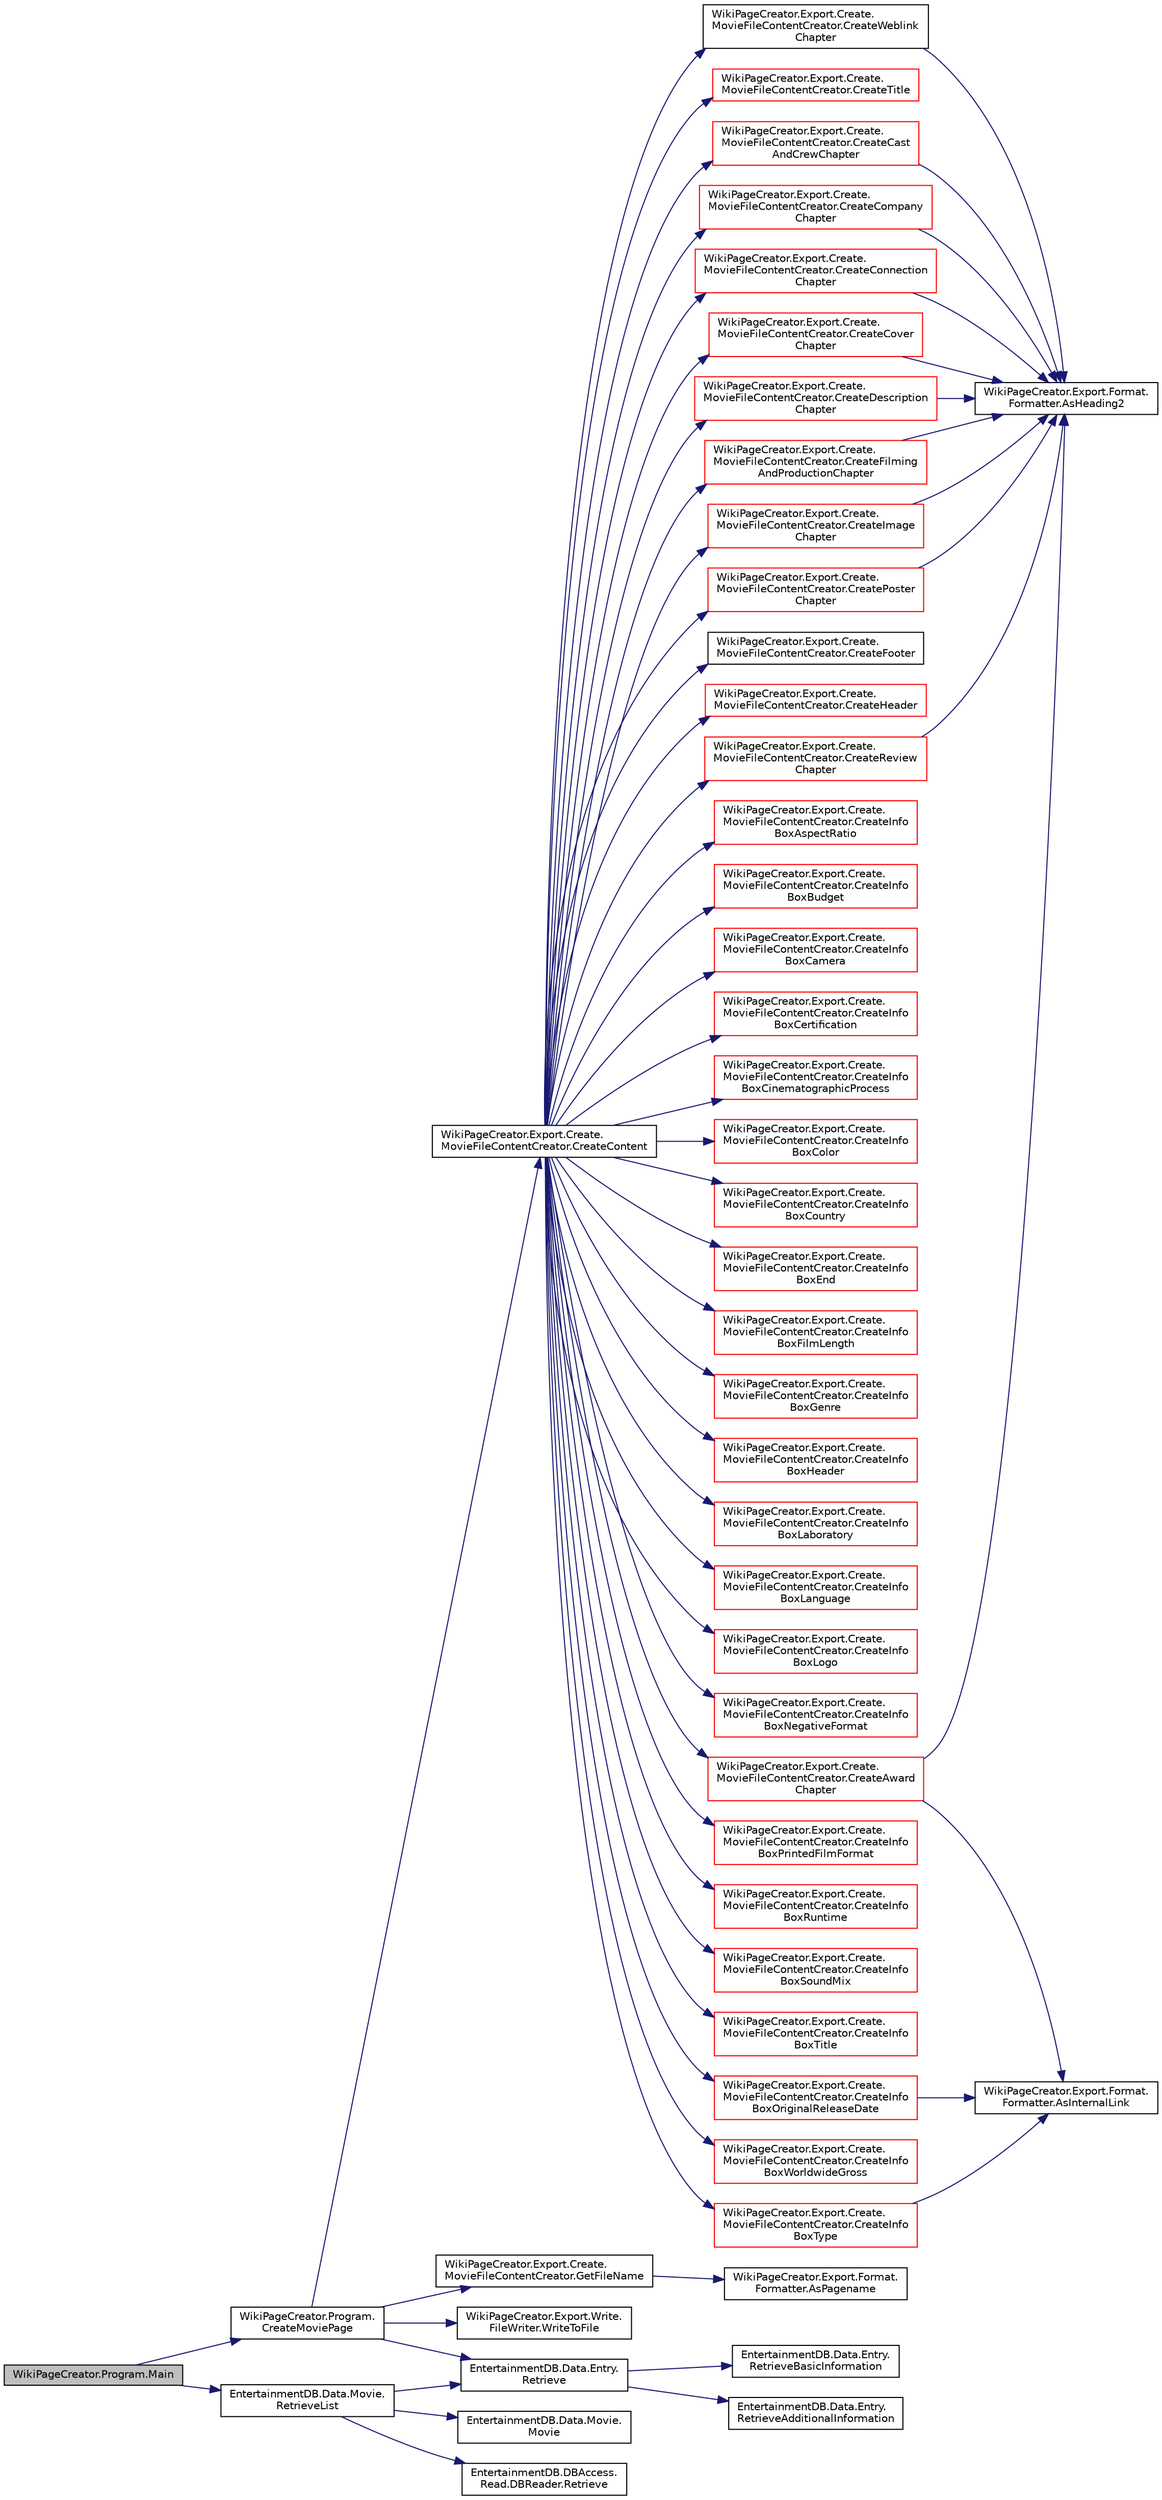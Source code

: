 digraph "WikiPageCreator.Program.Main"
{
 // LATEX_PDF_SIZE
  edge [fontname="Helvetica",fontsize="10",labelfontname="Helvetica",labelfontsize="10"];
  node [fontname="Helvetica",fontsize="10",shape=record];
  rankdir="LR";
  Node1 [label="WikiPageCreator.Program.Main",height=0.2,width=0.4,color="black", fillcolor="grey75", style="filled", fontcolor="black",tooltip=" "];
  Node1 -> Node2 [color="midnightblue",fontsize="10",style="solid",fontname="Helvetica"];
  Node2 [label="WikiPageCreator.Program.\lCreateMoviePage",height=0.2,width=0.4,color="black", fillcolor="white", style="filled",URL="$d4/dad/class_wiki_page_creator_1_1_program.html#ad9aabd874a8e9ba2055481388bbfdfed",tooltip="Creates a movie page with the specified parameters."];
  Node2 -> Node3 [color="midnightblue",fontsize="10",style="solid",fontname="Helvetica"];
  Node3 [label="WikiPageCreator.Export.Create.\lMovieFileContentCreator.CreateContent",height=0.2,width=0.4,color="black", fillcolor="white", style="filled",URL="$d3/d8e/class_wiki_page_creator_1_1_export_1_1_create_1_1_movie_file_content_creator.html#a0fd22514d4f74e7daa41c65fdb67f829",tooltip="Creates the formatted content of the movie page."];
  Node3 -> Node4 [color="midnightblue",fontsize="10",style="solid",fontname="Helvetica"];
  Node4 [label="WikiPageCreator.Export.Create.\lMovieFileContentCreator.CreateAward\lChapter",height=0.2,width=0.4,color="red", fillcolor="white", style="filled",URL="$d3/d8e/class_wiki_page_creator_1_1_export_1_1_create_1_1_movie_file_content_creator.html#a52cf1c2bf9d3ceff4b434fe6f0e05958",tooltip="Creates the formatted award chapter of the movie page."];
  Node4 -> Node5 [color="midnightblue",fontsize="10",style="solid",fontname="Helvetica"];
  Node5 [label="WikiPageCreator.Export.Format.\lFormatter.AsHeading2",height=0.2,width=0.4,color="black", fillcolor="white", style="filled",URL="$d3/d2c/class_wiki_page_creator_1_1_export_1_1_format_1_1_formatter.html#a798f74c62024dd440563e736f818186c",tooltip="Formats the given text as a level 2 heading."];
  Node4 -> Node6 [color="midnightblue",fontsize="10",style="solid",fontname="Helvetica"];
  Node6 [label="WikiPageCreator.Export.Format.\lFormatter.AsInternalLink",height=0.2,width=0.4,color="black", fillcolor="white", style="filled",URL="$d3/d2c/class_wiki_page_creator_1_1_export_1_1_format_1_1_formatter.html#acb66b112b66da200e5eb193345c65e55",tooltip="Formats the given parameters as an internal link."];
  Node3 -> Node9 [color="midnightblue",fontsize="10",style="solid",fontname="Helvetica"];
  Node9 [label="WikiPageCreator.Export.Create.\lMovieFileContentCreator.CreateCast\lAndCrewChapter",height=0.2,width=0.4,color="red", fillcolor="white", style="filled",URL="$d3/d8e/class_wiki_page_creator_1_1_export_1_1_create_1_1_movie_file_content_creator.html#afa7bcab002351c3c08adf8b30ca9b4fc",tooltip="Creates the formatted cast and crew chapter of the movie page."];
  Node9 -> Node5 [color="midnightblue",fontsize="10",style="solid",fontname="Helvetica"];
  Node3 -> Node13 [color="midnightblue",fontsize="10",style="solid",fontname="Helvetica"];
  Node13 [label="WikiPageCreator.Export.Create.\lMovieFileContentCreator.CreateCompany\lChapter",height=0.2,width=0.4,color="red", fillcolor="white", style="filled",URL="$d3/d8e/class_wiki_page_creator_1_1_export_1_1_create_1_1_movie_file_content_creator.html#a78512b398a8ba3a22e2e809060590eef",tooltip="Creates the formatted company chapter of the movie page."];
  Node13 -> Node5 [color="midnightblue",fontsize="10",style="solid",fontname="Helvetica"];
  Node3 -> Node16 [color="midnightblue",fontsize="10",style="solid",fontname="Helvetica"];
  Node16 [label="WikiPageCreator.Export.Create.\lMovieFileContentCreator.CreateConnection\lChapter",height=0.2,width=0.4,color="red", fillcolor="white", style="filled",URL="$d3/d8e/class_wiki_page_creator_1_1_export_1_1_create_1_1_movie_file_content_creator.html#a76b21d2f3de8fcafa0e2355d6ec511fd",tooltip="Creates the formatted connection chapter of the movie page."];
  Node16 -> Node5 [color="midnightblue",fontsize="10",style="solid",fontname="Helvetica"];
  Node3 -> Node18 [color="midnightblue",fontsize="10",style="solid",fontname="Helvetica"];
  Node18 [label="WikiPageCreator.Export.Create.\lMovieFileContentCreator.CreateCover\lChapter",height=0.2,width=0.4,color="red", fillcolor="white", style="filled",URL="$d3/d8e/class_wiki_page_creator_1_1_export_1_1_create_1_1_movie_file_content_creator.html#a0dec1d92fcbcc5f74994c59055b5724d",tooltip="Creates the formatted cover chapter of the movie page."];
  Node18 -> Node5 [color="midnightblue",fontsize="10",style="solid",fontname="Helvetica"];
  Node3 -> Node22 [color="midnightblue",fontsize="10",style="solid",fontname="Helvetica"];
  Node22 [label="WikiPageCreator.Export.Create.\lMovieFileContentCreator.CreateDescription\lChapter",height=0.2,width=0.4,color="red", fillcolor="white", style="filled",URL="$d3/d8e/class_wiki_page_creator_1_1_export_1_1_create_1_1_movie_file_content_creator.html#adf4e2605441dda3c60649d19a796491a",tooltip="Creates the formatted description chapter of the movie page."];
  Node22 -> Node5 [color="midnightblue",fontsize="10",style="solid",fontname="Helvetica"];
  Node3 -> Node24 [color="midnightblue",fontsize="10",style="solid",fontname="Helvetica"];
  Node24 [label="WikiPageCreator.Export.Create.\lMovieFileContentCreator.CreateFilming\lAndProductionChapter",height=0.2,width=0.4,color="red", fillcolor="white", style="filled",URL="$d3/d8e/class_wiki_page_creator_1_1_export_1_1_create_1_1_movie_file_content_creator.html#a9b1bcaef08616cc0c849ebc9e51ad84b",tooltip="Creates the formatted filming and production chapter of the movie page."];
  Node24 -> Node5 [color="midnightblue",fontsize="10",style="solid",fontname="Helvetica"];
  Node3 -> Node25 [color="midnightblue",fontsize="10",style="solid",fontname="Helvetica"];
  Node25 [label="WikiPageCreator.Export.Create.\lMovieFileContentCreator.CreateFooter",height=0.2,width=0.4,color="black", fillcolor="white", style="filled",URL="$d3/d8e/class_wiki_page_creator_1_1_export_1_1_create_1_1_movie_file_content_creator.html#a364cb947db34989409fe9c7fdce53194",tooltip="Creates the formatted footer of the movie page."];
  Node3 -> Node26 [color="midnightblue",fontsize="10",style="solid",fontname="Helvetica"];
  Node26 [label="WikiPageCreator.Export.Create.\lMovieFileContentCreator.CreateHeader",height=0.2,width=0.4,color="red", fillcolor="white", style="filled",URL="$d3/d8e/class_wiki_page_creator_1_1_export_1_1_create_1_1_movie_file_content_creator.html#ab646a554ffd0ad419742069286951477",tooltip="Creates the formatted header of the movie page."];
  Node3 -> Node31 [color="midnightblue",fontsize="10",style="solid",fontname="Helvetica"];
  Node31 [label="WikiPageCreator.Export.Create.\lMovieFileContentCreator.CreateImage\lChapter",height=0.2,width=0.4,color="red", fillcolor="white", style="filled",URL="$d3/d8e/class_wiki_page_creator_1_1_export_1_1_create_1_1_movie_file_content_creator.html#ae66c106f24ffac9e8697ed6776c519da",tooltip="Creates the formatted image chapter of the movie page."];
  Node31 -> Node5 [color="midnightblue",fontsize="10",style="solid",fontname="Helvetica"];
  Node3 -> Node32 [color="midnightblue",fontsize="10",style="solid",fontname="Helvetica"];
  Node32 [label="WikiPageCreator.Export.Create.\lMovieFileContentCreator.CreateInfo\lBoxAspectRatio",height=0.2,width=0.4,color="red", fillcolor="white", style="filled",URL="$d3/d8e/class_wiki_page_creator_1_1_export_1_1_create_1_1_movie_file_content_creator.html#a0669c45bd241ea06649888e5ac8e5eea",tooltip="Creates the formatted infobox aspect ratio field of the movie page."];
  Node3 -> Node33 [color="midnightblue",fontsize="10",style="solid",fontname="Helvetica"];
  Node33 [label="WikiPageCreator.Export.Create.\lMovieFileContentCreator.CreateInfo\lBoxBudget",height=0.2,width=0.4,color="red", fillcolor="white", style="filled",URL="$d3/d8e/class_wiki_page_creator_1_1_export_1_1_create_1_1_movie_file_content_creator.html#a7fe90a619c933d7306feedb0af910958",tooltip="Creates the formatted infobox budget field of the movie page."];
  Node3 -> Node34 [color="midnightblue",fontsize="10",style="solid",fontname="Helvetica"];
  Node34 [label="WikiPageCreator.Export.Create.\lMovieFileContentCreator.CreateInfo\lBoxCamera",height=0.2,width=0.4,color="red", fillcolor="white", style="filled",URL="$d3/d8e/class_wiki_page_creator_1_1_export_1_1_create_1_1_movie_file_content_creator.html#ad470ae5544f0ffd397c5bd53cb2711df",tooltip="Creates the formatted infobox camera field of the movie page."];
  Node3 -> Node35 [color="midnightblue",fontsize="10",style="solid",fontname="Helvetica"];
  Node35 [label="WikiPageCreator.Export.Create.\lMovieFileContentCreator.CreateInfo\lBoxCertification",height=0.2,width=0.4,color="red", fillcolor="white", style="filled",URL="$d3/d8e/class_wiki_page_creator_1_1_export_1_1_create_1_1_movie_file_content_creator.html#a595d21c15f24507b3e7843c9257a3eab",tooltip="Creates the formatted infobox certification field of the movie page."];
  Node3 -> Node36 [color="midnightblue",fontsize="10",style="solid",fontname="Helvetica"];
  Node36 [label="WikiPageCreator.Export.Create.\lMovieFileContentCreator.CreateInfo\lBoxCinematographicProcess",height=0.2,width=0.4,color="red", fillcolor="white", style="filled",URL="$d3/d8e/class_wiki_page_creator_1_1_export_1_1_create_1_1_movie_file_content_creator.html#aae6f242524a717fc4e0c3502c67d56e5",tooltip="Creates the formatted infobox cinematographic process field of the movie page."];
  Node3 -> Node37 [color="midnightblue",fontsize="10",style="solid",fontname="Helvetica"];
  Node37 [label="WikiPageCreator.Export.Create.\lMovieFileContentCreator.CreateInfo\lBoxColor",height=0.2,width=0.4,color="red", fillcolor="white", style="filled",URL="$d3/d8e/class_wiki_page_creator_1_1_export_1_1_create_1_1_movie_file_content_creator.html#a7879d8f0167a56e6c5e14bd3fd1a9274",tooltip="Creates the formatted infobox color field of the movie page."];
  Node3 -> Node38 [color="midnightblue",fontsize="10",style="solid",fontname="Helvetica"];
  Node38 [label="WikiPageCreator.Export.Create.\lMovieFileContentCreator.CreateInfo\lBoxCountry",height=0.2,width=0.4,color="red", fillcolor="white", style="filled",URL="$d3/d8e/class_wiki_page_creator_1_1_export_1_1_create_1_1_movie_file_content_creator.html#ae12dfbc049c98627f1c03d2f4f086a62",tooltip="Creates the formatted infobox country field of the movie page."];
  Node3 -> Node39 [color="midnightblue",fontsize="10",style="solid",fontname="Helvetica"];
  Node39 [label="WikiPageCreator.Export.Create.\lMovieFileContentCreator.CreateInfo\lBoxEnd",height=0.2,width=0.4,color="red", fillcolor="white", style="filled",URL="$d3/d8e/class_wiki_page_creator_1_1_export_1_1_create_1_1_movie_file_content_creator.html#ae0efc87ef992d5846be72edf6c5e124d",tooltip="Creates the formatted infobox footer of the movie page."];
  Node3 -> Node41 [color="midnightblue",fontsize="10",style="solid",fontname="Helvetica"];
  Node41 [label="WikiPageCreator.Export.Create.\lMovieFileContentCreator.CreateInfo\lBoxFilmLength",height=0.2,width=0.4,color="red", fillcolor="white", style="filled",URL="$d3/d8e/class_wiki_page_creator_1_1_export_1_1_create_1_1_movie_file_content_creator.html#a10b5fb501a77fdbfcacb87c03c3c22f1",tooltip="Creates the formatted infobox film length field of the movie page."];
  Node3 -> Node42 [color="midnightblue",fontsize="10",style="solid",fontname="Helvetica"];
  Node42 [label="WikiPageCreator.Export.Create.\lMovieFileContentCreator.CreateInfo\lBoxGenre",height=0.2,width=0.4,color="red", fillcolor="white", style="filled",URL="$d3/d8e/class_wiki_page_creator_1_1_export_1_1_create_1_1_movie_file_content_creator.html#a97e65daae7bd5fb7cefab94e92faa433",tooltip="Creates the formatted infobox genre field of the movie page."];
  Node3 -> Node43 [color="midnightblue",fontsize="10",style="solid",fontname="Helvetica"];
  Node43 [label="WikiPageCreator.Export.Create.\lMovieFileContentCreator.CreateInfo\lBoxHeader",height=0.2,width=0.4,color="red", fillcolor="white", style="filled",URL="$d3/d8e/class_wiki_page_creator_1_1_export_1_1_create_1_1_movie_file_content_creator.html#a4cc814eeae8d1a5adfdecad8c973df90",tooltip="Creates the formatted infobox header of the movie page."];
  Node3 -> Node46 [color="midnightblue",fontsize="10",style="solid",fontname="Helvetica"];
  Node46 [label="WikiPageCreator.Export.Create.\lMovieFileContentCreator.CreateInfo\lBoxLaboratory",height=0.2,width=0.4,color="red", fillcolor="white", style="filled",URL="$d3/d8e/class_wiki_page_creator_1_1_export_1_1_create_1_1_movie_file_content_creator.html#a78fbcf25c1b84b3de7070d99500f3ce0",tooltip="Creates the formatted infobox laboratory field of the movie page."];
  Node3 -> Node47 [color="midnightblue",fontsize="10",style="solid",fontname="Helvetica"];
  Node47 [label="WikiPageCreator.Export.Create.\lMovieFileContentCreator.CreateInfo\lBoxLanguage",height=0.2,width=0.4,color="red", fillcolor="white", style="filled",URL="$d3/d8e/class_wiki_page_creator_1_1_export_1_1_create_1_1_movie_file_content_creator.html#a05c458d66b5833e9361825d68d1127d8",tooltip="Creates the formatted infobox language field of the movie page."];
  Node3 -> Node48 [color="midnightblue",fontsize="10",style="solid",fontname="Helvetica"];
  Node48 [label="WikiPageCreator.Export.Create.\lMovieFileContentCreator.CreateInfo\lBoxLogo",height=0.2,width=0.4,color="red", fillcolor="white", style="filled",URL="$d3/d8e/class_wiki_page_creator_1_1_export_1_1_create_1_1_movie_file_content_creator.html#a47ffc0997f761ecd4dfd342d5732f305",tooltip="Creates the formatted infobox logo field of the movie page."];
  Node3 -> Node49 [color="midnightblue",fontsize="10",style="solid",fontname="Helvetica"];
  Node49 [label="WikiPageCreator.Export.Create.\lMovieFileContentCreator.CreateInfo\lBoxNegativeFormat",height=0.2,width=0.4,color="red", fillcolor="white", style="filled",URL="$d3/d8e/class_wiki_page_creator_1_1_export_1_1_create_1_1_movie_file_content_creator.html#a46c531fa462871d08a1e152431617762",tooltip="Creates the formatted infobox negative format field of the movie page."];
  Node3 -> Node50 [color="midnightblue",fontsize="10",style="solid",fontname="Helvetica"];
  Node50 [label="WikiPageCreator.Export.Create.\lMovieFileContentCreator.CreateInfo\lBoxOriginalReleaseDate",height=0.2,width=0.4,color="red", fillcolor="white", style="filled",URL="$d3/d8e/class_wiki_page_creator_1_1_export_1_1_create_1_1_movie_file_content_creator.html#a671de393c334297d99576c838ef557ca",tooltip="Creates the formatted infobox release date field of the movie page."];
  Node50 -> Node6 [color="midnightblue",fontsize="10",style="solid",fontname="Helvetica"];
  Node3 -> Node51 [color="midnightblue",fontsize="10",style="solid",fontname="Helvetica"];
  Node51 [label="WikiPageCreator.Export.Create.\lMovieFileContentCreator.CreateInfo\lBoxPrintedFilmFormat",height=0.2,width=0.4,color="red", fillcolor="white", style="filled",URL="$d3/d8e/class_wiki_page_creator_1_1_export_1_1_create_1_1_movie_file_content_creator.html#a32815682ab569189f9c4f130201ed531",tooltip="Creates the formatted infobox printed film format of the movie page."];
  Node3 -> Node52 [color="midnightblue",fontsize="10",style="solid",fontname="Helvetica"];
  Node52 [label="WikiPageCreator.Export.Create.\lMovieFileContentCreator.CreateInfo\lBoxRuntime",height=0.2,width=0.4,color="red", fillcolor="white", style="filled",URL="$d3/d8e/class_wiki_page_creator_1_1_export_1_1_create_1_1_movie_file_content_creator.html#a967e1b1df5ddff68e9220e60311f4507",tooltip="Creates the formatted infobox runtime field of the movie page."];
  Node3 -> Node53 [color="midnightblue",fontsize="10",style="solid",fontname="Helvetica"];
  Node53 [label="WikiPageCreator.Export.Create.\lMovieFileContentCreator.CreateInfo\lBoxSoundMix",height=0.2,width=0.4,color="red", fillcolor="white", style="filled",URL="$d3/d8e/class_wiki_page_creator_1_1_export_1_1_create_1_1_movie_file_content_creator.html#aedfd6edae99905d997962db45e3ad4cc",tooltip="Creates the formatted infobox sound mixes field of the movie page."];
  Node3 -> Node54 [color="midnightblue",fontsize="10",style="solid",fontname="Helvetica"];
  Node54 [label="WikiPageCreator.Export.Create.\lMovieFileContentCreator.CreateInfo\lBoxTitle",height=0.2,width=0.4,color="red", fillcolor="white", style="filled",URL="$d3/d8e/class_wiki_page_creator_1_1_export_1_1_create_1_1_movie_file_content_creator.html#a8ad8a0654cf80ebd7f0c1b7ab3a3c18a",tooltip="Creates the formatted infobox title field of the movie page."];
  Node3 -> Node55 [color="midnightblue",fontsize="10",style="solid",fontname="Helvetica"];
  Node55 [label="WikiPageCreator.Export.Create.\lMovieFileContentCreator.CreateInfo\lBoxType",height=0.2,width=0.4,color="red", fillcolor="white", style="filled",URL="$d3/d8e/class_wiki_page_creator_1_1_export_1_1_create_1_1_movie_file_content_creator.html#aab9f15733ff3fe7d7e3d0442e547a88c",tooltip="Creates the formatted infobox type field of the movie page."];
  Node55 -> Node6 [color="midnightblue",fontsize="10",style="solid",fontname="Helvetica"];
  Node3 -> Node56 [color="midnightblue",fontsize="10",style="solid",fontname="Helvetica"];
  Node56 [label="WikiPageCreator.Export.Create.\lMovieFileContentCreator.CreateInfo\lBoxWorldwideGross",height=0.2,width=0.4,color="red", fillcolor="white", style="filled",URL="$d3/d8e/class_wiki_page_creator_1_1_export_1_1_create_1_1_movie_file_content_creator.html#aa4fbb48f97d620ce9095b4a3e7c1ed3a",tooltip="Creates the formatted infobox worldwide gross field of the movie page."];
  Node3 -> Node57 [color="midnightblue",fontsize="10",style="solid",fontname="Helvetica"];
  Node57 [label="WikiPageCreator.Export.Create.\lMovieFileContentCreator.CreatePoster\lChapter",height=0.2,width=0.4,color="red", fillcolor="white", style="filled",URL="$d3/d8e/class_wiki_page_creator_1_1_export_1_1_create_1_1_movie_file_content_creator.html#ad04e2e22d75531b52f1914be9c87d713",tooltip="Creates the formatted poster chapter of the movie page."];
  Node57 -> Node5 [color="midnightblue",fontsize="10",style="solid",fontname="Helvetica"];
  Node3 -> Node58 [color="midnightblue",fontsize="10",style="solid",fontname="Helvetica"];
  Node58 [label="WikiPageCreator.Export.Create.\lMovieFileContentCreator.CreateReview\lChapter",height=0.2,width=0.4,color="red", fillcolor="white", style="filled",URL="$d3/d8e/class_wiki_page_creator_1_1_export_1_1_create_1_1_movie_file_content_creator.html#a7e9d35a161280e68cb8af80b95080233",tooltip="Creates the formatted review chapter of the movie page."];
  Node58 -> Node5 [color="midnightblue",fontsize="10",style="solid",fontname="Helvetica"];
  Node3 -> Node59 [color="midnightblue",fontsize="10",style="solid",fontname="Helvetica"];
  Node59 [label="WikiPageCreator.Export.Create.\lMovieFileContentCreator.CreateTitle",height=0.2,width=0.4,color="red", fillcolor="white", style="filled",URL="$d3/d8e/class_wiki_page_creator_1_1_export_1_1_create_1_1_movie_file_content_creator.html#afb9215282e22a45b0c5b67654f5bce3d",tooltip="Creates the formatted title of the movie page."];
  Node3 -> Node61 [color="midnightblue",fontsize="10",style="solid",fontname="Helvetica"];
  Node61 [label="WikiPageCreator.Export.Create.\lMovieFileContentCreator.CreateWeblink\lChapter",height=0.2,width=0.4,color="black", fillcolor="white", style="filled",URL="$d3/d8e/class_wiki_page_creator_1_1_export_1_1_create_1_1_movie_file_content_creator.html#ab5f81016b74748d671cbadcad3d6ab64",tooltip="Creates the formatted weblink chapter of the movie page."];
  Node61 -> Node5 [color="midnightblue",fontsize="10",style="solid",fontname="Helvetica"];
  Node2 -> Node62 [color="midnightblue",fontsize="10",style="solid",fontname="Helvetica"];
  Node62 [label="WikiPageCreator.Export.Create.\lMovieFileContentCreator.GetFileName",height=0.2,width=0.4,color="black", fillcolor="white", style="filled",URL="$d3/d8e/class_wiki_page_creator_1_1_export_1_1_create_1_1_movie_file_content_creator.html#ae050f0369e8917a29c1e44165ff9d43d",tooltip="Creates the file name of the movie page."];
  Node62 -> Node63 [color="midnightblue",fontsize="10",style="solid",fontname="Helvetica"];
  Node63 [label="WikiPageCreator.Export.Format.\lFormatter.AsPagename",height=0.2,width=0.4,color="black", fillcolor="white", style="filled",URL="$d3/d2c/class_wiki_page_creator_1_1_export_1_1_format_1_1_formatter.html#ade629915fbf013f1813fe1d3fcb3a1dc",tooltip="Formats the given filename as a page name."];
  Node2 -> Node64 [color="midnightblue",fontsize="10",style="solid",fontname="Helvetica"];
  Node64 [label="EntertainmentDB.Data.Entry.\lRetrieve",height=0.2,width=0.4,color="black", fillcolor="white", style="filled",URL="$dd/d79/class_entertainment_d_b_1_1_data_1_1_entry.html#a179b02ba040f9f25b2e1a535e7719652",tooltip="Retrieves the information of the entry from the database."];
  Node64 -> Node65 [color="midnightblue",fontsize="10",style="solid",fontname="Helvetica"];
  Node65 [label="EntertainmentDB.Data.Entry.\lRetrieveAdditionalInformation",height=0.2,width=0.4,color="black", fillcolor="white", style="filled",URL="$dd/d79/class_entertainment_d_b_1_1_data_1_1_entry.html#a0dca3986dd33f53ab7f789a44aeb8446",tooltip="Retrieves the additional information of the entry from the database."];
  Node64 -> Node66 [color="midnightblue",fontsize="10",style="solid",fontname="Helvetica"];
  Node66 [label="EntertainmentDB.Data.Entry.\lRetrieveBasicInformation",height=0.2,width=0.4,color="black", fillcolor="white", style="filled",URL="$dd/d79/class_entertainment_d_b_1_1_data_1_1_entry.html#a7e9f24afc9fc96ae2ad977c846bc6da8",tooltip="Retrieves the basic information of the entry from the database."];
  Node2 -> Node67 [color="midnightblue",fontsize="10",style="solid",fontname="Helvetica"];
  Node67 [label="WikiPageCreator.Export.Write.\lFileWriter.WriteToFile",height=0.2,width=0.4,color="black", fillcolor="white", style="filled",URL="$d0/d34/class_wiki_page_creator_1_1_export_1_1_write_1_1_file_writer.html#a914c3e97114e9d6a9466f59b73d06dda",tooltip=" "];
  Node1 -> Node68 [color="midnightblue",fontsize="10",style="solid",fontname="Helvetica"];
  Node68 [label="EntertainmentDB.Data.Movie.\lRetrieveList",height=0.2,width=0.4,color="black", fillcolor="white", style="filled",URL="$dd/d21/class_entertainment_d_b_1_1_data_1_1_movie.html#a1c79d31f7b77afc35e754cb79c516692",tooltip="Retrieves a list of movies from the database."];
  Node68 -> Node69 [color="midnightblue",fontsize="10",style="solid",fontname="Helvetica"];
  Node69 [label="EntertainmentDB.Data.Movie.\lMovie",height=0.2,width=0.4,color="black", fillcolor="white", style="filled",URL="$dd/d21/class_entertainment_d_b_1_1_data_1_1_movie.html#ab44dda301ec8fbddd5140413cc31046d",tooltip="Initializes a movie with an empty id string."];
  Node68 -> Node64 [color="midnightblue",fontsize="10",style="solid",fontname="Helvetica"];
  Node68 -> Node70 [color="midnightblue",fontsize="10",style="solid",fontname="Helvetica"];
  Node70 [label="EntertainmentDB.DBAccess.\lRead.DBReader.Retrieve",height=0.2,width=0.4,color="black", fillcolor="white", style="filled",URL="$d8/dcd/class_entertainment_d_b_1_1_d_b_access_1_1_read_1_1_d_b_reader.html#a408d344f093a53d1143079a2d1574cf6",tooltip="Retrieves the information from the database."];
}
